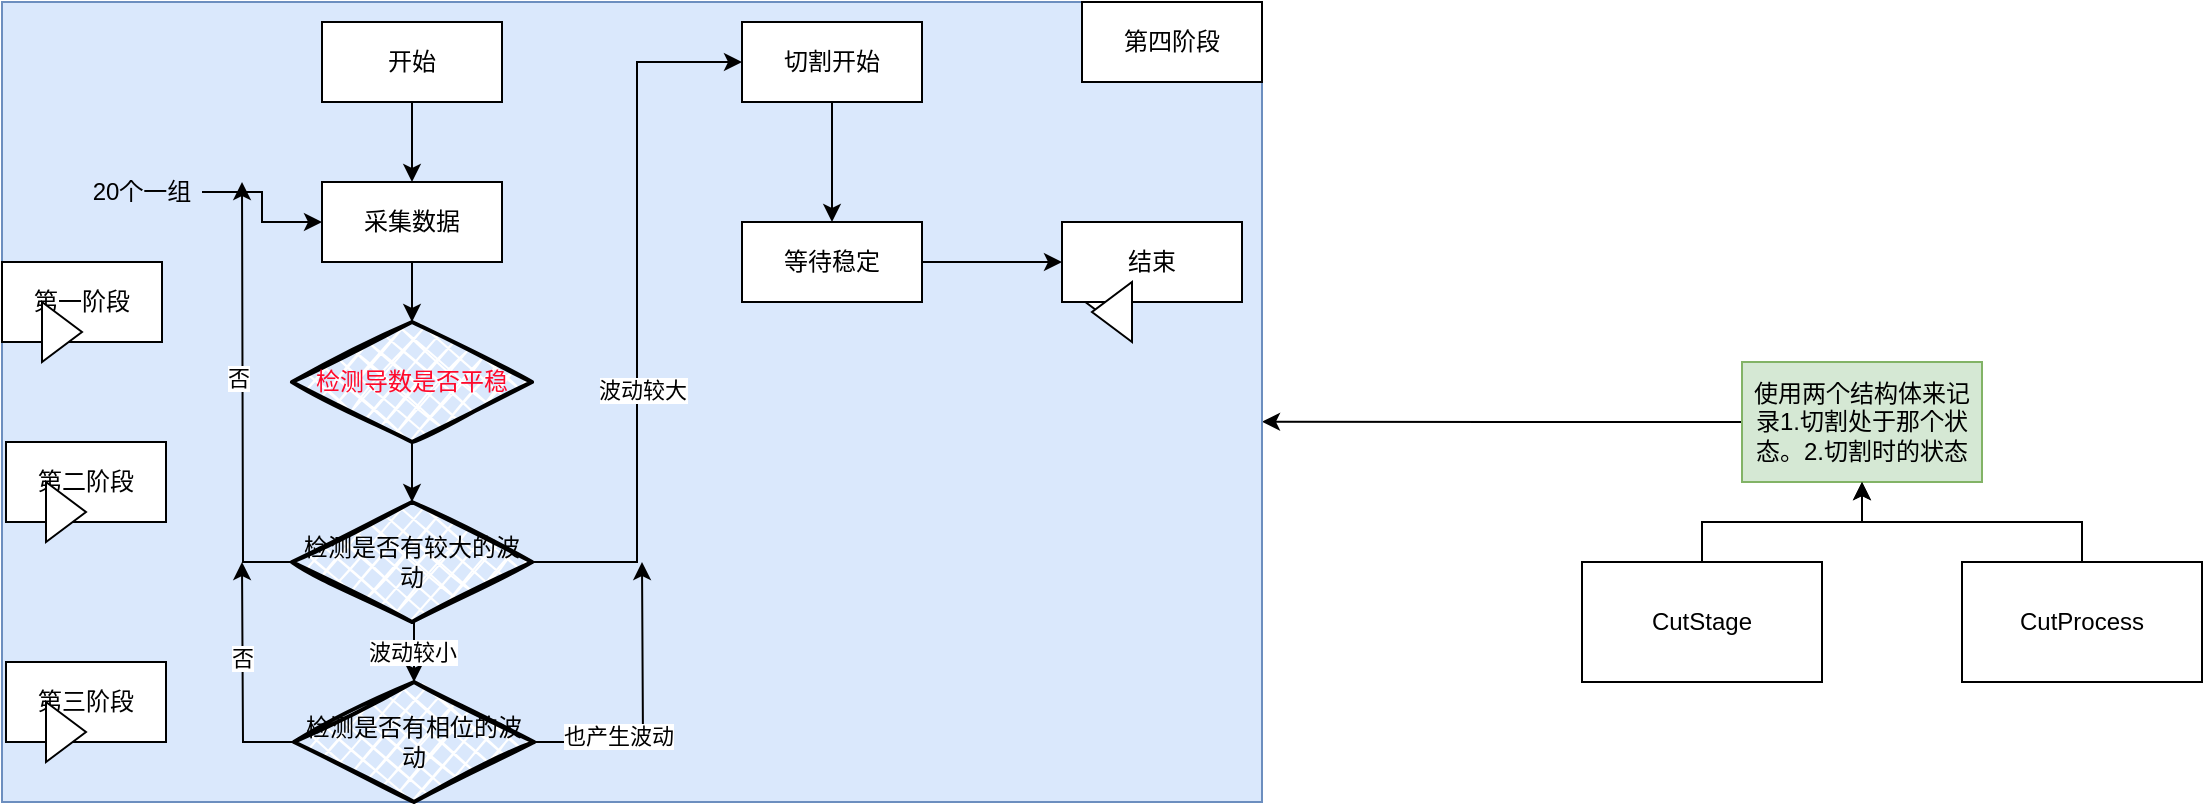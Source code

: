 <mxfile version="21.6.8" type="github">
  <diagram id="C5RBs43oDa-KdzZeNtuy" name="Page-1">
    <mxGraphModel dx="1050" dy="549" grid="1" gridSize="10" guides="1" tooltips="1" connect="1" arrows="1" fold="1" page="1" pageScale="1" pageWidth="827" pageHeight="1169" math="0" shadow="0">
      <root>
        <mxCell id="WIyWlLk6GJQsqaUBKTNV-0" />
        <mxCell id="WIyWlLk6GJQsqaUBKTNV-1" parent="WIyWlLk6GJQsqaUBKTNV-0" />
        <mxCell id="EORV_Kj6-0q7sqe3LwwC-9" style="edgeStyle=orthogonalEdgeStyle;rounded=0;orthogonalLoop=1;jettySize=auto;html=1;exitX=0;exitY=0.5;exitDx=0;exitDy=0;" edge="1" parent="WIyWlLk6GJQsqaUBKTNV-1" source="EORV_Kj6-0q7sqe3LwwC-0">
          <mxGeometry relative="1" as="geometry">
            <mxPoint x="650.0" y="299.833" as="targetPoint" />
          </mxGeometry>
        </mxCell>
        <mxCell id="EORV_Kj6-0q7sqe3LwwC-0" value="使用两个结构体来记录1.切割处于那个状态。2.切割时的状态" style="rounded=0;whiteSpace=wrap;html=1;fillColor=#d5e8d4;strokeColor=#82b366;" vertex="1" parent="WIyWlLk6GJQsqaUBKTNV-1">
          <mxGeometry x="890" y="270" width="120" height="60" as="geometry" />
        </mxCell>
        <mxCell id="EORV_Kj6-0q7sqe3LwwC-3" style="edgeStyle=orthogonalEdgeStyle;rounded=0;orthogonalLoop=1;jettySize=auto;html=1;exitX=0.5;exitY=0;exitDx=0;exitDy=0;" edge="1" parent="WIyWlLk6GJQsqaUBKTNV-1" source="EORV_Kj6-0q7sqe3LwwC-1" target="EORV_Kj6-0q7sqe3LwwC-0">
          <mxGeometry relative="1" as="geometry" />
        </mxCell>
        <mxCell id="EORV_Kj6-0q7sqe3LwwC-1" value="CutStage" style="rounded=0;whiteSpace=wrap;html=1;" vertex="1" parent="WIyWlLk6GJQsqaUBKTNV-1">
          <mxGeometry x="810" y="370" width="120" height="60" as="geometry" />
        </mxCell>
        <mxCell id="EORV_Kj6-0q7sqe3LwwC-5" style="edgeStyle=orthogonalEdgeStyle;rounded=0;orthogonalLoop=1;jettySize=auto;html=1;exitX=0.5;exitY=0;exitDx=0;exitDy=0;entryX=0.5;entryY=1;entryDx=0;entryDy=0;" edge="1" parent="WIyWlLk6GJQsqaUBKTNV-1" source="EORV_Kj6-0q7sqe3LwwC-2" target="EORV_Kj6-0q7sqe3LwwC-0">
          <mxGeometry relative="1" as="geometry" />
        </mxCell>
        <mxCell id="EORV_Kj6-0q7sqe3LwwC-2" value="CutProcess" style="rounded=0;whiteSpace=wrap;html=1;" vertex="1" parent="WIyWlLk6GJQsqaUBKTNV-1">
          <mxGeometry x="1000" y="370" width="120" height="60" as="geometry" />
        </mxCell>
        <mxCell id="EORV_Kj6-0q7sqe3LwwC-8" value="" style="group;fillColor=#dae8fc;strokeColor=#6c8ebf;" vertex="1" connectable="0" parent="WIyWlLk6GJQsqaUBKTNV-1">
          <mxGeometry x="20" y="90" width="630" height="400" as="geometry" />
        </mxCell>
        <mxCell id="OSCxxA4FSVDrNaCSg42i-17" value="检测是否有相位的波动" style="rhombus;whiteSpace=wrap;html=1;strokeWidth=2;fillWeight=-1;hachureGap=8;fillStyle=cross-hatch;sketch=1;shadow=0;" parent="EORV_Kj6-0q7sqe3LwwC-8" vertex="1">
          <mxGeometry x="146" y="340" width="120" height="60" as="geometry" />
        </mxCell>
        <mxCell id="OSCxxA4FSVDrNaCSg42i-19" style="edgeStyle=orthogonalEdgeStyle;rounded=0;orthogonalLoop=1;jettySize=auto;html=1;exitX=0.5;exitY=1;exitDx=0;exitDy=0;entryX=0.5;entryY=0;entryDx=0;entryDy=0;shadow=0;" parent="EORV_Kj6-0q7sqe3LwwC-8" source="OSCxxA4FSVDrNaCSg42i-6" target="OSCxxA4FSVDrNaCSg42i-17" edge="1">
          <mxGeometry relative="1" as="geometry" />
        </mxCell>
        <mxCell id="OSCxxA4FSVDrNaCSg42i-27" value="波动较小" style="edgeLabel;html=1;align=center;verticalAlign=middle;resizable=0;points=[];shadow=0;" parent="OSCxxA4FSVDrNaCSg42i-19" vertex="1" connectable="0">
          <mxGeometry x="0.032" y="-1" relative="1" as="geometry">
            <mxPoint as="offset" />
          </mxGeometry>
        </mxCell>
        <mxCell id="OSCxxA4FSVDrNaCSg42i-0" value="采集数据" style="rounded=0;whiteSpace=wrap;html=1;shadow=0;" parent="EORV_Kj6-0q7sqe3LwwC-8" vertex="1">
          <mxGeometry x="160" y="90" width="90" height="40" as="geometry" />
        </mxCell>
        <mxCell id="OSCxxA4FSVDrNaCSg42i-13" style="edgeStyle=orthogonalEdgeStyle;rounded=0;orthogonalLoop=1;jettySize=auto;html=1;exitX=0.5;exitY=1;exitDx=0;exitDy=0;entryX=0.5;entryY=0;entryDx=0;entryDy=0;shadow=0;" parent="EORV_Kj6-0q7sqe3LwwC-8" source="OSCxxA4FSVDrNaCSg42i-1" target="OSCxxA4FSVDrNaCSg42i-0" edge="1">
          <mxGeometry relative="1" as="geometry" />
        </mxCell>
        <mxCell id="OSCxxA4FSVDrNaCSg42i-1" value="开始" style="rounded=0;whiteSpace=wrap;html=1;shadow=0;" parent="EORV_Kj6-0q7sqe3LwwC-8" vertex="1">
          <mxGeometry x="160" y="10" width="90" height="40" as="geometry" />
        </mxCell>
        <mxCell id="OSCxxA4FSVDrNaCSg42i-3" value="&lt;font color=&quot;#ff0a2b&quot;&gt;检测导数是否平稳&lt;/font&gt;" style="rhombus;whiteSpace=wrap;html=1;strokeWidth=2;fillWeight=-1;hachureGap=8;fillStyle=cross-hatch;sketch=1;shadow=0;" parent="EORV_Kj6-0q7sqe3LwwC-8" vertex="1">
          <mxGeometry x="145" y="160" width="120" height="60" as="geometry" />
        </mxCell>
        <mxCell id="OSCxxA4FSVDrNaCSg42i-14" style="edgeStyle=orthogonalEdgeStyle;rounded=0;orthogonalLoop=1;jettySize=auto;html=1;exitX=0.5;exitY=1;exitDx=0;exitDy=0;entryX=0.5;entryY=0;entryDx=0;entryDy=0;shadow=0;" parent="EORV_Kj6-0q7sqe3LwwC-8" source="OSCxxA4FSVDrNaCSg42i-0" target="OSCxxA4FSVDrNaCSg42i-3" edge="1">
          <mxGeometry relative="1" as="geometry" />
        </mxCell>
        <mxCell id="OSCxxA4FSVDrNaCSg42i-30" style="edgeStyle=orthogonalEdgeStyle;rounded=0;orthogonalLoop=1;jettySize=auto;html=1;exitX=0;exitY=0.5;exitDx=0;exitDy=0;shadow=0;" parent="EORV_Kj6-0q7sqe3LwwC-8" source="OSCxxA4FSVDrNaCSg42i-6" edge="1">
          <mxGeometry relative="1" as="geometry">
            <mxPoint x="120" y="90" as="targetPoint" />
          </mxGeometry>
        </mxCell>
        <mxCell id="OSCxxA4FSVDrNaCSg42i-33" value="否" style="edgeLabel;html=1;align=center;verticalAlign=middle;resizable=0;points=[];shadow=0;" parent="OSCxxA4FSVDrNaCSg42i-30" vertex="1" connectable="0">
          <mxGeometry x="0.088" y="3" relative="1" as="geometry">
            <mxPoint as="offset" />
          </mxGeometry>
        </mxCell>
        <mxCell id="OSCxxA4FSVDrNaCSg42i-6" value="检测是否有较大的波动" style="rhombus;whiteSpace=wrap;html=1;strokeWidth=2;fillWeight=-1;hachureGap=8;fillStyle=cross-hatch;sketch=1;shadow=0;" parent="EORV_Kj6-0q7sqe3LwwC-8" vertex="1">
          <mxGeometry x="145" y="250" width="120" height="60" as="geometry" />
        </mxCell>
        <mxCell id="OSCxxA4FSVDrNaCSg42i-15" style="edgeStyle=orthogonalEdgeStyle;rounded=0;orthogonalLoop=1;jettySize=auto;html=1;exitX=0.5;exitY=1;exitDx=0;exitDy=0;entryX=0.5;entryY=0;entryDx=0;entryDy=0;shadow=0;" parent="EORV_Kj6-0q7sqe3LwwC-8" source="OSCxxA4FSVDrNaCSg42i-3" target="OSCxxA4FSVDrNaCSg42i-6" edge="1">
          <mxGeometry relative="1" as="geometry" />
        </mxCell>
        <mxCell id="OSCxxA4FSVDrNaCSg42i-7" value="第一阶段" style="html=1;whiteSpace=wrap;container=1;recursiveResize=0;collapsible=0;shadow=0;" parent="EORV_Kj6-0q7sqe3LwwC-8" vertex="1">
          <mxGeometry y="130" width="80" height="40" as="geometry" />
        </mxCell>
        <mxCell id="OSCxxA4FSVDrNaCSg42i-8" value="" style="triangle;html=1;whiteSpace=wrap;shadow=0;" parent="OSCxxA4FSVDrNaCSg42i-7" vertex="1">
          <mxGeometry x="20" y="20" width="20" height="30" as="geometry" />
        </mxCell>
        <mxCell id="OSCxxA4FSVDrNaCSg42i-9" value="第二阶段" style="html=1;whiteSpace=wrap;container=1;recursiveResize=0;collapsible=0;shadow=0;" parent="EORV_Kj6-0q7sqe3LwwC-8" vertex="1">
          <mxGeometry x="2" y="220" width="80" height="40" as="geometry" />
        </mxCell>
        <mxCell id="OSCxxA4FSVDrNaCSg42i-10" value="" style="triangle;html=1;whiteSpace=wrap;shadow=0;" parent="OSCxxA4FSVDrNaCSg42i-9" vertex="1">
          <mxGeometry x="20" y="20" width="20" height="30" as="geometry" />
        </mxCell>
        <mxCell id="OSCxxA4FSVDrNaCSg42i-11" value="第三阶段" style="html=1;whiteSpace=wrap;container=1;recursiveResize=0;collapsible=0;shadow=0;" parent="EORV_Kj6-0q7sqe3LwwC-8" vertex="1">
          <mxGeometry x="2" y="330" width="80" height="40" as="geometry" />
        </mxCell>
        <mxCell id="OSCxxA4FSVDrNaCSg42i-12" value="" style="triangle;html=1;whiteSpace=wrap;shadow=0;" parent="OSCxxA4FSVDrNaCSg42i-11" vertex="1">
          <mxGeometry x="20" y="20" width="20" height="30" as="geometry" />
        </mxCell>
        <mxCell id="OSCxxA4FSVDrNaCSg42i-28" style="edgeStyle=orthogonalEdgeStyle;rounded=0;orthogonalLoop=1;jettySize=auto;html=1;shadow=0;" parent="EORV_Kj6-0q7sqe3LwwC-8" source="OSCxxA4FSVDrNaCSg42i-17" edge="1">
          <mxGeometry relative="1" as="geometry">
            <mxPoint x="320" y="280" as="targetPoint" />
          </mxGeometry>
        </mxCell>
        <mxCell id="OSCxxA4FSVDrNaCSg42i-29" value="也产生波动" style="edgeLabel;html=1;align=center;verticalAlign=middle;resizable=0;points=[];shadow=0;" parent="OSCxxA4FSVDrNaCSg42i-28" vertex="1" connectable="0">
          <mxGeometry x="-0.419" y="3" relative="1" as="geometry">
            <mxPoint as="offset" />
          </mxGeometry>
        </mxCell>
        <mxCell id="OSCxxA4FSVDrNaCSg42i-32" style="edgeStyle=orthogonalEdgeStyle;rounded=0;orthogonalLoop=1;jettySize=auto;html=1;exitX=0;exitY=0.5;exitDx=0;exitDy=0;shadow=0;" parent="EORV_Kj6-0q7sqe3LwwC-8" source="OSCxxA4FSVDrNaCSg42i-17" edge="1">
          <mxGeometry relative="1" as="geometry">
            <mxPoint x="120" y="280" as="targetPoint" />
          </mxGeometry>
        </mxCell>
        <mxCell id="OSCxxA4FSVDrNaCSg42i-34" value="否" style="edgeLabel;html=1;align=center;verticalAlign=middle;resizable=0;points=[];shadow=0;" parent="OSCxxA4FSVDrNaCSg42i-32" vertex="1" connectable="0">
          <mxGeometry x="0.172" y="1" relative="1" as="geometry">
            <mxPoint as="offset" />
          </mxGeometry>
        </mxCell>
        <mxCell id="OSCxxA4FSVDrNaCSg42i-21" style="edgeStyle=orthogonalEdgeStyle;rounded=0;orthogonalLoop=1;jettySize=auto;html=1;exitX=1;exitY=0.5;exitDx=0;exitDy=0;entryX=0;entryY=0.5;entryDx=0;entryDy=0;shadow=0;" parent="EORV_Kj6-0q7sqe3LwwC-8" source="OSCxxA4FSVDrNaCSg42i-20" target="OSCxxA4FSVDrNaCSg42i-0" edge="1">
          <mxGeometry relative="1" as="geometry" />
        </mxCell>
        <mxCell id="OSCxxA4FSVDrNaCSg42i-20" value="20个一组" style="text;html=1;strokeColor=none;fillColor=none;align=center;verticalAlign=middle;whiteSpace=wrap;rounded=0;shadow=0;" parent="EORV_Kj6-0q7sqe3LwwC-8" vertex="1">
          <mxGeometry x="40" y="80" width="60" height="30" as="geometry" />
        </mxCell>
        <mxCell id="OSCxxA4FSVDrNaCSg42i-24" value="切割开始" style="rounded=0;whiteSpace=wrap;html=1;shadow=0;" parent="EORV_Kj6-0q7sqe3LwwC-8" vertex="1">
          <mxGeometry x="370" y="10" width="90" height="40" as="geometry" />
        </mxCell>
        <mxCell id="OSCxxA4FSVDrNaCSg42i-25" style="edgeStyle=orthogonalEdgeStyle;rounded=0;orthogonalLoop=1;jettySize=auto;html=1;exitX=1;exitY=0.5;exitDx=0;exitDy=0;entryX=0;entryY=0.5;entryDx=0;entryDy=0;shadow=0;" parent="EORV_Kj6-0q7sqe3LwwC-8" source="OSCxxA4FSVDrNaCSg42i-6" target="OSCxxA4FSVDrNaCSg42i-24" edge="1">
          <mxGeometry relative="1" as="geometry" />
        </mxCell>
        <mxCell id="OSCxxA4FSVDrNaCSg42i-26" value="波动较大" style="edgeLabel;html=1;align=center;verticalAlign=middle;resizable=0;points=[];shadow=0;" parent="OSCxxA4FSVDrNaCSg42i-25" vertex="1" connectable="0">
          <mxGeometry x="-0.221" y="-2" relative="1" as="geometry">
            <mxPoint as="offset" />
          </mxGeometry>
        </mxCell>
        <mxCell id="OSCxxA4FSVDrNaCSg42i-38" value="第四阶段" style="rounded=0;whiteSpace=wrap;html=1;shadow=0;" parent="EORV_Kj6-0q7sqe3LwwC-8" vertex="1">
          <mxGeometry x="540" width="90" height="40" as="geometry" />
        </mxCell>
        <mxCell id="OSCxxA4FSVDrNaCSg42i-36" value="" style="triangle;html=1;whiteSpace=wrap;rotation=-180;shadow=0;" parent="EORV_Kj6-0q7sqe3LwwC-8" vertex="1">
          <mxGeometry x="535" y="130" width="20" height="30" as="geometry" />
        </mxCell>
        <mxCell id="OSCxxA4FSVDrNaCSg42i-43" value="等待稳定" style="rounded=0;whiteSpace=wrap;html=1;shadow=0;" parent="EORV_Kj6-0q7sqe3LwwC-8" vertex="1">
          <mxGeometry x="370" y="110" width="90" height="40" as="geometry" />
        </mxCell>
        <mxCell id="OSCxxA4FSVDrNaCSg42i-44" style="edgeStyle=orthogonalEdgeStyle;rounded=0;orthogonalLoop=1;jettySize=auto;html=1;exitX=0.5;exitY=1;exitDx=0;exitDy=0;shadow=0;" parent="EORV_Kj6-0q7sqe3LwwC-8" source="OSCxxA4FSVDrNaCSg42i-24" target="OSCxxA4FSVDrNaCSg42i-43" edge="1">
          <mxGeometry relative="1" as="geometry" />
        </mxCell>
        <mxCell id="OSCxxA4FSVDrNaCSg42i-50" value="结束" style="rounded=0;whiteSpace=wrap;html=1;shadow=0;" parent="EORV_Kj6-0q7sqe3LwwC-8" vertex="1">
          <mxGeometry x="530" y="110" width="90" height="40" as="geometry" />
        </mxCell>
        <mxCell id="OSCxxA4FSVDrNaCSg42i-52" style="edgeStyle=orthogonalEdgeStyle;rounded=0;orthogonalLoop=1;jettySize=auto;html=1;exitX=1;exitY=0.5;exitDx=0;exitDy=0;entryX=0;entryY=0.5;entryDx=0;entryDy=0;shadow=0;" parent="EORV_Kj6-0q7sqe3LwwC-8" source="OSCxxA4FSVDrNaCSg42i-43" target="OSCxxA4FSVDrNaCSg42i-50" edge="1">
          <mxGeometry relative="1" as="geometry" />
        </mxCell>
        <mxCell id="OSCxxA4FSVDrNaCSg42i-51" value="" style="triangle;html=1;whiteSpace=wrap;rotation=-180;shadow=0;" parent="EORV_Kj6-0q7sqe3LwwC-8" vertex="1">
          <mxGeometry x="545" y="140" width="20" height="30" as="geometry" />
        </mxCell>
      </root>
    </mxGraphModel>
  </diagram>
</mxfile>
